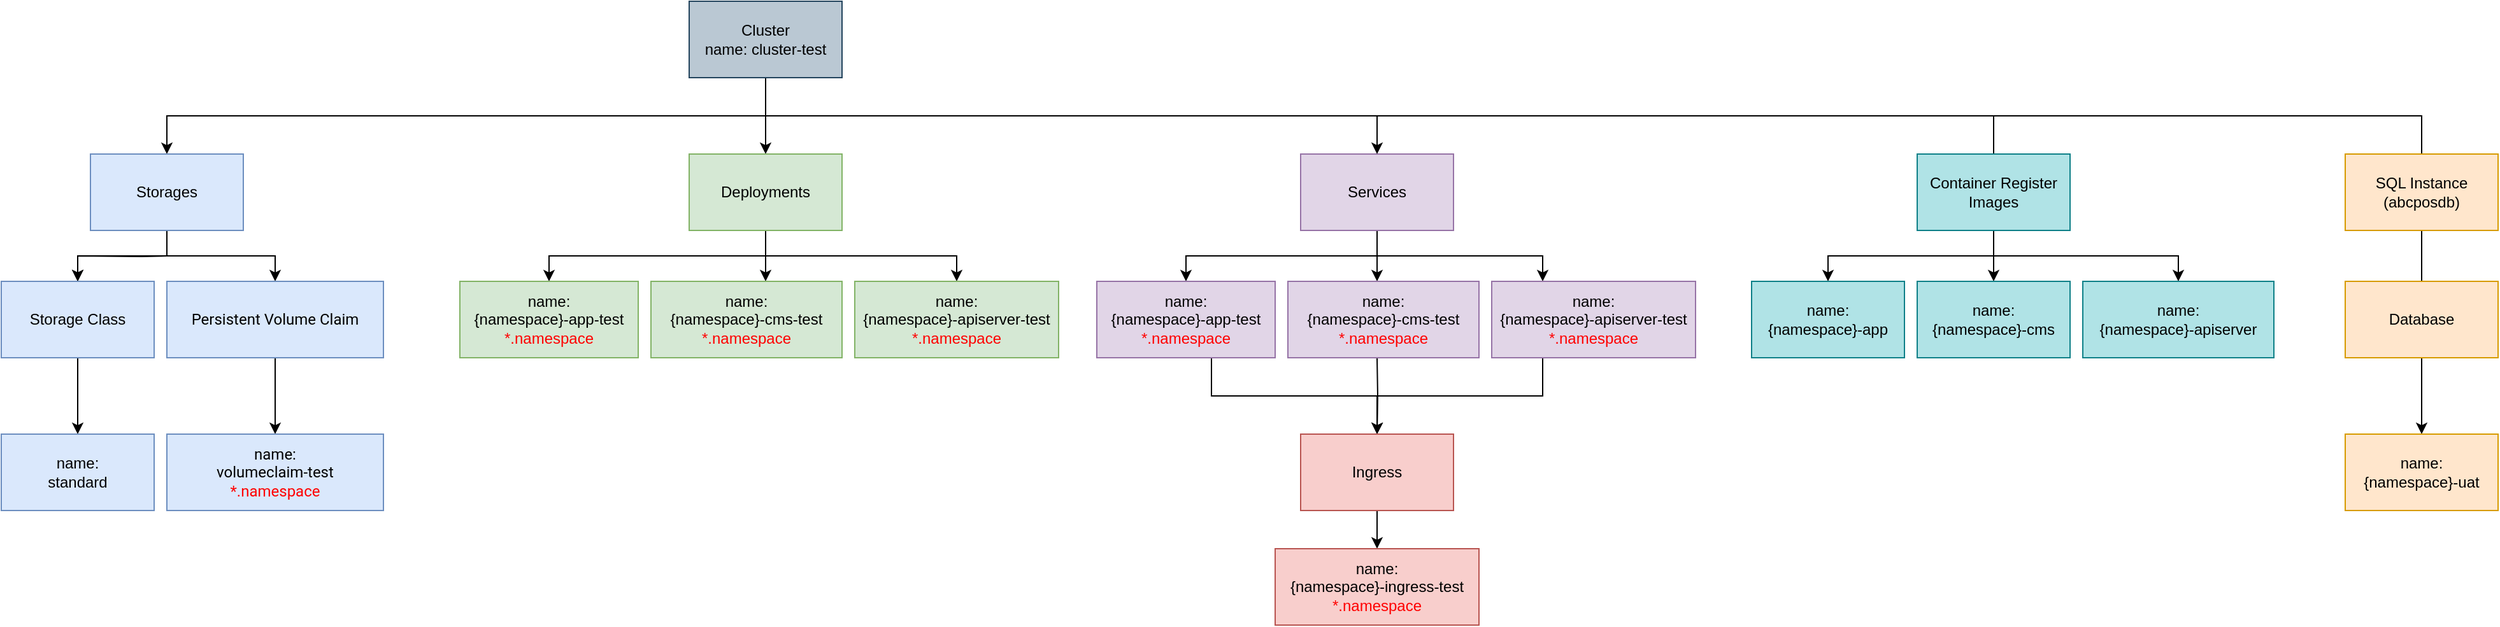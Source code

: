 <mxfile version="13.9.3" type="github">
  <diagram id="l3i6k4ele04tYZ_5pPGV" name="Page-1">
    <mxGraphModel dx="1773" dy="614" grid="1" gridSize="10" guides="1" tooltips="1" connect="1" arrows="1" fold="1" page="1" pageScale="1" pageWidth="827" pageHeight="1169" math="0" shadow="0">
      <root>
        <mxCell id="0" />
        <mxCell id="1" parent="0" />
        <mxCell id="aGBDEbrNjLcxzXmA5lV--4" value="" style="edgeStyle=orthogonalEdgeStyle;rounded=0;orthogonalLoop=1;jettySize=auto;html=1;" parent="1" target="aGBDEbrNjLcxzXmA5lV--3" edge="1">
          <mxGeometry relative="1" as="geometry">
            <mxPoint x="470" y="160" as="sourcePoint" />
            <Array as="points">
              <mxPoint x="410" y="160" />
              <mxPoint x="100" y="160" />
            </Array>
          </mxGeometry>
        </mxCell>
        <mxCell id="aGBDEbrNjLcxzXmA5lV--11" style="edgeStyle=orthogonalEdgeStyle;rounded=0;orthogonalLoop=1;jettySize=auto;html=1;" parent="1" source="aGBDEbrNjLcxzXmA5lV--1" target="aGBDEbrNjLcxzXmA5lV--10" edge="1">
          <mxGeometry relative="1" as="geometry" />
        </mxCell>
        <mxCell id="aGBDEbrNjLcxzXmA5lV--1" value="Cluster&lt;br&gt;name: cluster-test" style="rounded=0;whiteSpace=wrap;html=1;fillColor=#bac8d3;strokeColor=#23445d;" parent="1" vertex="1">
          <mxGeometry x="410" y="70" width="120" height="60" as="geometry" />
        </mxCell>
        <mxCell id="aGBDEbrNjLcxzXmA5lV--6" value="" style="edgeStyle=orthogonalEdgeStyle;rounded=0;orthogonalLoop=1;jettySize=auto;html=1;" parent="1" source="aGBDEbrNjLcxzXmA5lV--3" target="aGBDEbrNjLcxzXmA5lV--5" edge="1">
          <mxGeometry relative="1" as="geometry" />
        </mxCell>
        <mxCell id="aGBDEbrNjLcxzXmA5lV--7" value="" style="edgeStyle=orthogonalEdgeStyle;rounded=0;orthogonalLoop=1;jettySize=auto;html=1;" parent="1" target="aGBDEbrNjLcxzXmA5lV--5" edge="1">
          <mxGeometry relative="1" as="geometry">
            <mxPoint y="270" as="sourcePoint" />
          </mxGeometry>
        </mxCell>
        <mxCell id="aGBDEbrNjLcxzXmA5lV--9" style="edgeStyle=orthogonalEdgeStyle;rounded=0;orthogonalLoop=1;jettySize=auto;html=1;entryX=0.5;entryY=0;entryDx=0;entryDy=0;" parent="1" source="aGBDEbrNjLcxzXmA5lV--3" target="aGBDEbrNjLcxzXmA5lV--8" edge="1">
          <mxGeometry relative="1" as="geometry" />
        </mxCell>
        <mxCell id="aGBDEbrNjLcxzXmA5lV--3" value="Storages" style="rounded=0;whiteSpace=wrap;html=1;fillColor=#dae8fc;strokeColor=#6c8ebf;" parent="1" vertex="1">
          <mxGeometry x="-60" y="190" width="120" height="60" as="geometry" />
        </mxCell>
        <mxCell id="2YbQFBu8s6DnL9M0i3Qa-3" value="" style="edgeStyle=orthogonalEdgeStyle;rounded=0;orthogonalLoop=1;jettySize=auto;html=1;endArrow=classic;endFill=1;" edge="1" parent="1" source="aGBDEbrNjLcxzXmA5lV--5" target="2YbQFBu8s6DnL9M0i3Qa-2">
          <mxGeometry relative="1" as="geometry" />
        </mxCell>
        <mxCell id="aGBDEbrNjLcxzXmA5lV--5" value="Storage Class" style="rounded=0;whiteSpace=wrap;html=1;fillColor=#dae8fc;strokeColor=#6c8ebf;" parent="1" vertex="1">
          <mxGeometry x="-130" y="290" width="120" height="60" as="geometry" />
        </mxCell>
        <mxCell id="2YbQFBu8s6DnL9M0i3Qa-5" value="" style="edgeStyle=orthogonalEdgeStyle;rounded=0;orthogonalLoop=1;jettySize=auto;html=1;endArrow=classic;endFill=1;" edge="1" parent="1" source="aGBDEbrNjLcxzXmA5lV--8" target="2YbQFBu8s6DnL9M0i3Qa-4">
          <mxGeometry relative="1" as="geometry" />
        </mxCell>
        <mxCell id="aGBDEbrNjLcxzXmA5lV--8" value="&lt;font style=&quot;font-size: 12px&quot;&gt;&lt;font face=&quot;roboto&quot; style=&quot;font-size: 12px&quot;&gt;Persistent Volume Claim&lt;/font&gt;&lt;/font&gt;&lt;span style=&quot;background-color: rgb(255 , 255 , 255)&quot;&gt;&lt;br&gt;&lt;/span&gt;" style="rounded=0;whiteSpace=wrap;html=1;strokeColor=#6c8ebf;fillColor=#dae8fc;" parent="1" vertex="1">
          <mxGeometry y="290" width="170" height="60" as="geometry" />
        </mxCell>
        <mxCell id="aGBDEbrNjLcxzXmA5lV--15" value="" style="edgeStyle=orthogonalEdgeStyle;rounded=0;orthogonalLoop=1;jettySize=auto;html=1;" parent="1" source="aGBDEbrNjLcxzXmA5lV--10" target="aGBDEbrNjLcxzXmA5lV--13" edge="1">
          <mxGeometry relative="1" as="geometry">
            <Array as="points">
              <mxPoint x="470" y="280" />
              <mxPoint x="470" y="280" />
            </Array>
          </mxGeometry>
        </mxCell>
        <mxCell id="aGBDEbrNjLcxzXmA5lV--16" style="edgeStyle=orthogonalEdgeStyle;rounded=0;orthogonalLoop=1;jettySize=auto;html=1;entryX=0.5;entryY=0;entryDx=0;entryDy=0;" parent="1" target="aGBDEbrNjLcxzXmA5lV--12" edge="1">
          <mxGeometry relative="1" as="geometry">
            <mxPoint x="470" y="270" as="sourcePoint" />
            <Array as="points">
              <mxPoint x="300" y="270" />
            </Array>
          </mxGeometry>
        </mxCell>
        <mxCell id="aGBDEbrNjLcxzXmA5lV--17" style="edgeStyle=orthogonalEdgeStyle;rounded=0;orthogonalLoop=1;jettySize=auto;html=1;entryX=0.5;entryY=0;entryDx=0;entryDy=0;" parent="1" target="aGBDEbrNjLcxzXmA5lV--14" edge="1">
          <mxGeometry relative="1" as="geometry">
            <mxPoint x="470" y="270" as="sourcePoint" />
            <Array as="points">
              <mxPoint x="620" y="270" />
            </Array>
          </mxGeometry>
        </mxCell>
        <mxCell id="aGBDEbrNjLcxzXmA5lV--10" value="Deployments" style="rounded=0;whiteSpace=wrap;html=1;fillColor=#d5e8d4;strokeColor=#82b366;" parent="1" vertex="1">
          <mxGeometry x="410" y="190" width="120" height="60" as="geometry" />
        </mxCell>
        <mxCell id="aGBDEbrNjLcxzXmA5lV--12" value="name:&lt;br&gt;{namespace}-app-test&lt;br&gt;&lt;font color=&quot;#ff0000&quot;&gt;*.namespace&lt;/font&gt;" style="rounded=0;whiteSpace=wrap;html=1;fillColor=#d5e8d4;strokeColor=#82b366;" parent="1" vertex="1">
          <mxGeometry x="230" y="290" width="140" height="60" as="geometry" />
        </mxCell>
        <mxCell id="aGBDEbrNjLcxzXmA5lV--13" value="name:&lt;br&gt;{namespace}-cms-test&lt;br&gt;&lt;font color=&quot;#ff0000&quot;&gt;*.namespace&lt;/font&gt;" style="rounded=0;whiteSpace=wrap;html=1;fillColor=#d5e8d4;strokeColor=#82b366;" parent="1" vertex="1">
          <mxGeometry x="380" y="290" width="150" height="60" as="geometry" />
        </mxCell>
        <mxCell id="aGBDEbrNjLcxzXmA5lV--14" value="name:&lt;br&gt;{namespace}-apiserver-test&lt;br&gt;&lt;font color=&quot;#ff0000&quot;&gt;*.namespace&lt;/font&gt;" style="rounded=0;whiteSpace=wrap;html=1;fillColor=#d5e8d4;strokeColor=#82b366;" parent="1" vertex="1">
          <mxGeometry x="540" y="290" width="160" height="60" as="geometry" />
        </mxCell>
        <mxCell id="aGBDEbrNjLcxzXmA5lV--18" value="" style="edgeStyle=orthogonalEdgeStyle;rounded=0;orthogonalLoop=1;jettySize=auto;html=1;" parent="1" source="aGBDEbrNjLcxzXmA5lV--21" edge="1">
          <mxGeometry relative="1" as="geometry">
            <mxPoint x="950" y="290" as="targetPoint" />
          </mxGeometry>
        </mxCell>
        <mxCell id="aGBDEbrNjLcxzXmA5lV--19" style="edgeStyle=orthogonalEdgeStyle;rounded=0;orthogonalLoop=1;jettySize=auto;html=1;" parent="1" edge="1">
          <mxGeometry relative="1" as="geometry">
            <Array as="points">
              <mxPoint x="800" y="270" />
            </Array>
            <mxPoint x="950" y="270" as="sourcePoint" />
            <mxPoint x="800" y="290" as="targetPoint" />
          </mxGeometry>
        </mxCell>
        <mxCell id="aGBDEbrNjLcxzXmA5lV--20" style="edgeStyle=orthogonalEdgeStyle;rounded=0;orthogonalLoop=1;jettySize=auto;html=1;entryX=0.5;entryY=0;entryDx=0;entryDy=0;" parent="1" edge="1">
          <mxGeometry relative="1" as="geometry">
            <Array as="points">
              <mxPoint x="950" y="270" />
              <mxPoint x="1080" y="270" />
            </Array>
            <mxPoint x="950" y="270" as="sourcePoint" />
            <mxPoint x="1080" y="290" as="targetPoint" />
          </mxGeometry>
        </mxCell>
        <mxCell id="aGBDEbrNjLcxzXmA5lV--21" value="Services" style="rounded=0;whiteSpace=wrap;html=1;fillColor=#e1d5e7;strokeColor=#9673a6;" parent="1" vertex="1">
          <mxGeometry x="890" y="190" width="120" height="60" as="geometry" />
        </mxCell>
        <mxCell id="aGBDEbrNjLcxzXmA5lV--35" style="edgeStyle=orthogonalEdgeStyle;rounded=0;orthogonalLoop=1;jettySize=auto;html=1;entryX=0.5;entryY=0;entryDx=0;entryDy=0;" parent="1" target="aGBDEbrNjLcxzXmA5lV--34" edge="1">
          <mxGeometry relative="1" as="geometry">
            <mxPoint x="820" y="350.0" as="sourcePoint" />
            <Array as="points">
              <mxPoint x="820" y="380" />
              <mxPoint x="950" y="380" />
            </Array>
          </mxGeometry>
        </mxCell>
        <mxCell id="aGBDEbrNjLcxzXmA5lV--37" style="edgeStyle=orthogonalEdgeStyle;rounded=0;orthogonalLoop=1;jettySize=auto;html=1;" parent="1" target="aGBDEbrNjLcxzXmA5lV--34" edge="1">
          <mxGeometry relative="1" as="geometry">
            <mxPoint x="950" y="350.0" as="sourcePoint" />
          </mxGeometry>
        </mxCell>
        <mxCell id="aGBDEbrNjLcxzXmA5lV--36" style="edgeStyle=orthogonalEdgeStyle;rounded=0;orthogonalLoop=1;jettySize=auto;html=1;endArrow=none;endFill=0;" parent="1" edge="1">
          <mxGeometry relative="1" as="geometry">
            <mxPoint x="950" y="380" as="targetPoint" />
            <mxPoint x="1080" y="350.0" as="sourcePoint" />
            <Array as="points">
              <mxPoint x="1080" y="380" />
              <mxPoint x="950" y="380" />
            </Array>
          </mxGeometry>
        </mxCell>
        <mxCell id="aGBDEbrNjLcxzXmA5lV--25" value="" style="edgeStyle=orthogonalEdgeStyle;rounded=0;orthogonalLoop=1;jettySize=auto;html=1;entryX=0.5;entryY=0;entryDx=0;entryDy=0;" parent="1" target="aGBDEbrNjLcxzXmA5lV--21" edge="1">
          <mxGeometry relative="1" as="geometry">
            <mxPoint x="470" y="160" as="sourcePoint" />
            <mxPoint x="80" y="200" as="targetPoint" />
            <Array as="points">
              <mxPoint x="480" y="160" />
              <mxPoint x="890" y="160" />
            </Array>
          </mxGeometry>
        </mxCell>
        <mxCell id="aGBDEbrNjLcxzXmA5lV--60" value="" style="edgeStyle=orthogonalEdgeStyle;rounded=0;orthogonalLoop=1;jettySize=auto;html=1;endArrow=classic;endFill=1;" parent="1" source="aGBDEbrNjLcxzXmA5lV--34" target="aGBDEbrNjLcxzXmA5lV--59" edge="1">
          <mxGeometry relative="1" as="geometry" />
        </mxCell>
        <mxCell id="aGBDEbrNjLcxzXmA5lV--34" value="Ingress" style="rounded=0;whiteSpace=wrap;html=1;fillColor=#f8cecc;strokeColor=#b85450;" parent="1" vertex="1">
          <mxGeometry x="890" y="410" width="120" height="60" as="geometry" />
        </mxCell>
        <mxCell id="aGBDEbrNjLcxzXmA5lV--38" value="" style="edgeStyle=orthogonalEdgeStyle;rounded=0;orthogonalLoop=1;jettySize=auto;html=1;" parent="1" source="aGBDEbrNjLcxzXmA5lV--41" target="aGBDEbrNjLcxzXmA5lV--43" edge="1">
          <mxGeometry relative="1" as="geometry" />
        </mxCell>
        <mxCell id="aGBDEbrNjLcxzXmA5lV--39" style="edgeStyle=orthogonalEdgeStyle;rounded=0;orthogonalLoop=1;jettySize=auto;html=1;entryX=0.5;entryY=0;entryDx=0;entryDy=0;" parent="1" target="aGBDEbrNjLcxzXmA5lV--42" edge="1">
          <mxGeometry relative="1" as="geometry">
            <Array as="points">
              <mxPoint x="1434" y="270" />
              <mxPoint x="1304" y="270" />
            </Array>
            <mxPoint x="1434" y="270" as="sourcePoint" />
          </mxGeometry>
        </mxCell>
        <mxCell id="aGBDEbrNjLcxzXmA5lV--40" style="edgeStyle=orthogonalEdgeStyle;rounded=0;orthogonalLoop=1;jettySize=auto;html=1;entryX=0.5;entryY=0;entryDx=0;entryDy=0;" parent="1" target="aGBDEbrNjLcxzXmA5lV--44" edge="1">
          <mxGeometry relative="1" as="geometry">
            <Array as="points">
              <mxPoint x="1434" y="270" />
              <mxPoint x="1579" y="270" />
            </Array>
            <mxPoint x="1434" y="270" as="sourcePoint" />
          </mxGeometry>
        </mxCell>
        <mxCell id="aGBDEbrNjLcxzXmA5lV--46" style="edgeStyle=orthogonalEdgeStyle;rounded=0;orthogonalLoop=1;jettySize=auto;html=1;endArrow=none;endFill=0;" parent="1" source="aGBDEbrNjLcxzXmA5lV--41" edge="1">
          <mxGeometry relative="1" as="geometry">
            <mxPoint x="890" y="160" as="targetPoint" />
            <Array as="points">
              <mxPoint x="1434" y="160" />
            </Array>
          </mxGeometry>
        </mxCell>
        <mxCell id="aGBDEbrNjLcxzXmA5lV--41" value="Container Register&lt;br&gt;Images" style="rounded=0;whiteSpace=wrap;html=1;fillColor=#b0e3e6;strokeColor=#0e8088;" parent="1" vertex="1">
          <mxGeometry x="1374" y="190" width="120" height="60" as="geometry" />
        </mxCell>
        <mxCell id="aGBDEbrNjLcxzXmA5lV--42" value="name:&lt;br&gt;{namespace}-app" style="rounded=0;whiteSpace=wrap;html=1;fillColor=#b0e3e6;strokeColor=#0e8088;" parent="1" vertex="1">
          <mxGeometry x="1244" y="290" width="120" height="60" as="geometry" />
        </mxCell>
        <mxCell id="aGBDEbrNjLcxzXmA5lV--43" value="name:&lt;br&gt;{namespace}-cms" style="rounded=0;whiteSpace=wrap;html=1;fillColor=#b0e3e6;strokeColor=#0e8088;" parent="1" vertex="1">
          <mxGeometry x="1374" y="290" width="120" height="60" as="geometry" />
        </mxCell>
        <mxCell id="aGBDEbrNjLcxzXmA5lV--44" value="name:&lt;br&gt;{namespace}-apiserver" style="rounded=0;whiteSpace=wrap;html=1;fillColor=#b0e3e6;strokeColor=#0e8088;" parent="1" vertex="1">
          <mxGeometry x="1504" y="290" width="150" height="60" as="geometry" />
        </mxCell>
        <mxCell id="aGBDEbrNjLcxzXmA5lV--48" value="" style="edgeStyle=orthogonalEdgeStyle;rounded=0;orthogonalLoop=1;jettySize=auto;html=1;" parent="1" source="aGBDEbrNjLcxzXmA5lV--51" target="aGBDEbrNjLcxzXmA5lV--53" edge="1">
          <mxGeometry relative="1" as="geometry" />
        </mxCell>
        <mxCell id="aGBDEbrNjLcxzXmA5lV--55" style="edgeStyle=orthogonalEdgeStyle;rounded=0;orthogonalLoop=1;jettySize=auto;html=1;endArrow=none;endFill=0;" parent="1" source="aGBDEbrNjLcxzXmA5lV--51" edge="1">
          <mxGeometry relative="1" as="geometry">
            <mxPoint x="1300" y="160" as="targetPoint" />
            <Array as="points">
              <mxPoint x="1770" y="160" />
            </Array>
          </mxGeometry>
        </mxCell>
        <mxCell id="aGBDEbrNjLcxzXmA5lV--51" value="SQL Instance&lt;br&gt;(abcposdb)" style="rounded=0;whiteSpace=wrap;html=1;fillColor=#ffe6cc;strokeColor=#d79b00;" parent="1" vertex="1">
          <mxGeometry x="1710" y="190" width="120" height="60" as="geometry" />
        </mxCell>
        <mxCell id="aGBDEbrNjLcxzXmA5lV--53" value="name:&lt;br&gt;{namespace}-uat" style="rounded=0;whiteSpace=wrap;html=1;fillColor=#ffe6cc;strokeColor=#d79b00;" parent="1" vertex="1">
          <mxGeometry x="1710" y="410" width="120" height="60" as="geometry" />
        </mxCell>
        <mxCell id="aGBDEbrNjLcxzXmA5lV--56" value="name:&lt;br&gt;{namespace}-app-test&lt;br&gt;&lt;font color=&quot;#ff0000&quot;&gt;*.namespace&lt;/font&gt;" style="rounded=0;whiteSpace=wrap;html=1;fillColor=#e1d5e7;strokeColor=#9673a6;" parent="1" vertex="1">
          <mxGeometry x="730" y="290" width="140" height="60" as="geometry" />
        </mxCell>
        <mxCell id="aGBDEbrNjLcxzXmA5lV--57" value="name:&lt;br&gt;{namespace}-cms-test&lt;br&gt;&lt;font color=&quot;#ff0000&quot;&gt;*.namespace&lt;/font&gt;" style="rounded=0;whiteSpace=wrap;html=1;fillColor=#e1d5e7;strokeColor=#9673a6;" parent="1" vertex="1">
          <mxGeometry x="880" y="290" width="150" height="60" as="geometry" />
        </mxCell>
        <mxCell id="aGBDEbrNjLcxzXmA5lV--58" value="name:&lt;br&gt;{namespace}-apiserver-test&lt;br&gt;&lt;font color=&quot;#ff0000&quot;&gt;*.namespace&lt;/font&gt;" style="rounded=0;whiteSpace=wrap;html=1;fillColor=#e1d5e7;strokeColor=#9673a6;" parent="1" vertex="1">
          <mxGeometry x="1040" y="290" width="160" height="60" as="geometry" />
        </mxCell>
        <mxCell id="aGBDEbrNjLcxzXmA5lV--59" value="name:&lt;br&gt;{namespace}-ingress-test&lt;br&gt;&lt;font color=&quot;#ff0000&quot;&gt;*.namespace&lt;/font&gt;" style="rounded=0;whiteSpace=wrap;html=1;fillColor=#f8cecc;strokeColor=#b85450;" parent="1" vertex="1">
          <mxGeometry x="870" y="500" width="160" height="60" as="geometry" />
        </mxCell>
        <mxCell id="2YbQFBu8s6DnL9M0i3Qa-1" value="Database" style="rounded=0;whiteSpace=wrap;html=1;fillColor=#ffe6cc;strokeColor=#d79b00;" vertex="1" parent="1">
          <mxGeometry x="1710" y="290" width="120" height="60" as="geometry" />
        </mxCell>
        <mxCell id="2YbQFBu8s6DnL9M0i3Qa-2" value="name:&lt;br&gt;standard" style="rounded=0;whiteSpace=wrap;html=1;fillColor=#dae8fc;strokeColor=#6c8ebf;" vertex="1" parent="1">
          <mxGeometry x="-130" y="410" width="120" height="60" as="geometry" />
        </mxCell>
        <mxCell id="2YbQFBu8s6DnL9M0i3Qa-4" value="&lt;font style=&quot;font-size: 12px&quot;&gt;&lt;font face=&quot;roboto&quot; style=&quot;font-size: 12px&quot;&gt;name:&lt;br&gt;volumeclaim-test&lt;/font&gt;&lt;br&gt;&lt;span style=&quot;font-family: &amp;#34;roboto&amp;#34;&quot;&gt;&lt;font color=&quot;#ff0000&quot; style=&quot;font-size: 12px&quot;&gt;*.namespace&lt;/font&gt;&lt;/span&gt;&lt;/font&gt;&lt;span style=&quot;background-color: rgb(255 , 255 , 255)&quot;&gt;&lt;br&gt;&lt;/span&gt;" style="rounded=0;whiteSpace=wrap;html=1;strokeColor=#6c8ebf;fillColor=#dae8fc;" vertex="1" parent="1">
          <mxGeometry y="410" width="170" height="60" as="geometry" />
        </mxCell>
      </root>
    </mxGraphModel>
  </diagram>
</mxfile>
